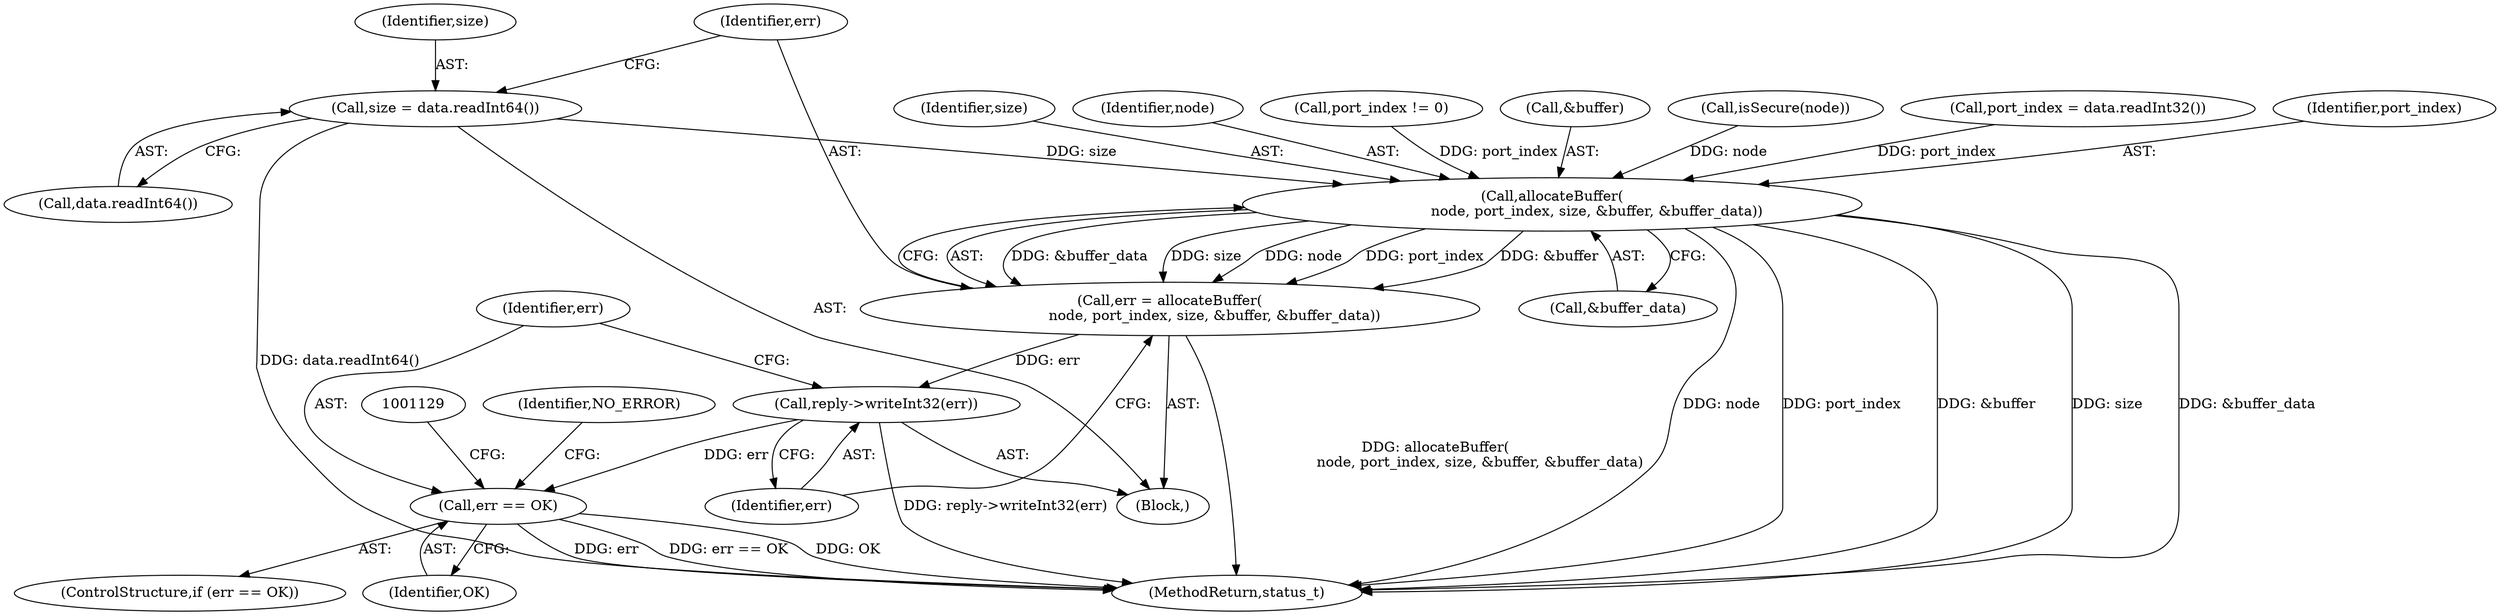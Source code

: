 digraph "0_Android_295c883fe3105b19bcd0f9e07d54c6b589fc5bff@API" {
"1001104" [label="(Call,size = data.readInt64())"];
"1001112" [label="(Call,allocateBuffer(\n                    node, port_index, size, &buffer, &buffer_data))"];
"1001110" [label="(Call,err = allocateBuffer(\n                    node, port_index, size, &buffer, &buffer_data))"];
"1001120" [label="(Call,reply->writeInt32(err))"];
"1001123" [label="(Call,err == OK)"];
"1001091" [label="(Call,isSecure(node))"];
"1001106" [label="(Call,data.readInt64())"];
"1001085" [label="(Call,port_index = data.readInt32())"];
"1001122" [label="(ControlStructure,if (err == OK))"];
"1001105" [label="(Identifier,size)"];
"1001112" [label="(Call,allocateBuffer(\n                    node, port_index, size, &buffer, &buffer_data))"];
"1001110" [label="(Call,err = allocateBuffer(\n                    node, port_index, size, &buffer, &buffer_data))"];
"1001073" [label="(Block,)"];
"1001104" [label="(Call,size = data.readInt64())"];
"1001118" [label="(Call,&buffer_data)"];
"1001114" [label="(Identifier,port_index)"];
"1001115" [label="(Identifier,size)"];
"1001124" [label="(Identifier,err)"];
"1001125" [label="(Identifier,OK)"];
"1001136" [label="(Identifier,NO_ERROR)"];
"1001111" [label="(Identifier,err)"];
"1001120" [label="(Call,reply->writeInt32(err))"];
"1001123" [label="(Call,err == OK)"];
"1001113" [label="(Identifier,node)"];
"1001121" [label="(Identifier,err)"];
"1001093" [label="(Call,port_index != 0)"];
"1001116" [label="(Call,&buffer)"];
"1001343" [label="(MethodReturn,status_t)"];
"1001104" -> "1001073"  [label="AST: "];
"1001104" -> "1001106"  [label="CFG: "];
"1001105" -> "1001104"  [label="AST: "];
"1001106" -> "1001104"  [label="AST: "];
"1001111" -> "1001104"  [label="CFG: "];
"1001104" -> "1001343"  [label="DDG: data.readInt64()"];
"1001104" -> "1001112"  [label="DDG: size"];
"1001112" -> "1001110"  [label="AST: "];
"1001112" -> "1001118"  [label="CFG: "];
"1001113" -> "1001112"  [label="AST: "];
"1001114" -> "1001112"  [label="AST: "];
"1001115" -> "1001112"  [label="AST: "];
"1001116" -> "1001112"  [label="AST: "];
"1001118" -> "1001112"  [label="AST: "];
"1001110" -> "1001112"  [label="CFG: "];
"1001112" -> "1001343"  [label="DDG: node"];
"1001112" -> "1001343"  [label="DDG: port_index"];
"1001112" -> "1001343"  [label="DDG: &buffer"];
"1001112" -> "1001343"  [label="DDG: size"];
"1001112" -> "1001343"  [label="DDG: &buffer_data"];
"1001112" -> "1001110"  [label="DDG: &buffer_data"];
"1001112" -> "1001110"  [label="DDG: size"];
"1001112" -> "1001110"  [label="DDG: node"];
"1001112" -> "1001110"  [label="DDG: port_index"];
"1001112" -> "1001110"  [label="DDG: &buffer"];
"1001091" -> "1001112"  [label="DDG: node"];
"1001085" -> "1001112"  [label="DDG: port_index"];
"1001093" -> "1001112"  [label="DDG: port_index"];
"1001110" -> "1001073"  [label="AST: "];
"1001111" -> "1001110"  [label="AST: "];
"1001121" -> "1001110"  [label="CFG: "];
"1001110" -> "1001343"  [label="DDG: allocateBuffer(\n                    node, port_index, size, &buffer, &buffer_data)"];
"1001110" -> "1001120"  [label="DDG: err"];
"1001120" -> "1001073"  [label="AST: "];
"1001120" -> "1001121"  [label="CFG: "];
"1001121" -> "1001120"  [label="AST: "];
"1001124" -> "1001120"  [label="CFG: "];
"1001120" -> "1001343"  [label="DDG: reply->writeInt32(err)"];
"1001120" -> "1001123"  [label="DDG: err"];
"1001123" -> "1001122"  [label="AST: "];
"1001123" -> "1001125"  [label="CFG: "];
"1001124" -> "1001123"  [label="AST: "];
"1001125" -> "1001123"  [label="AST: "];
"1001129" -> "1001123"  [label="CFG: "];
"1001136" -> "1001123"  [label="CFG: "];
"1001123" -> "1001343"  [label="DDG: err"];
"1001123" -> "1001343"  [label="DDG: err == OK"];
"1001123" -> "1001343"  [label="DDG: OK"];
}
